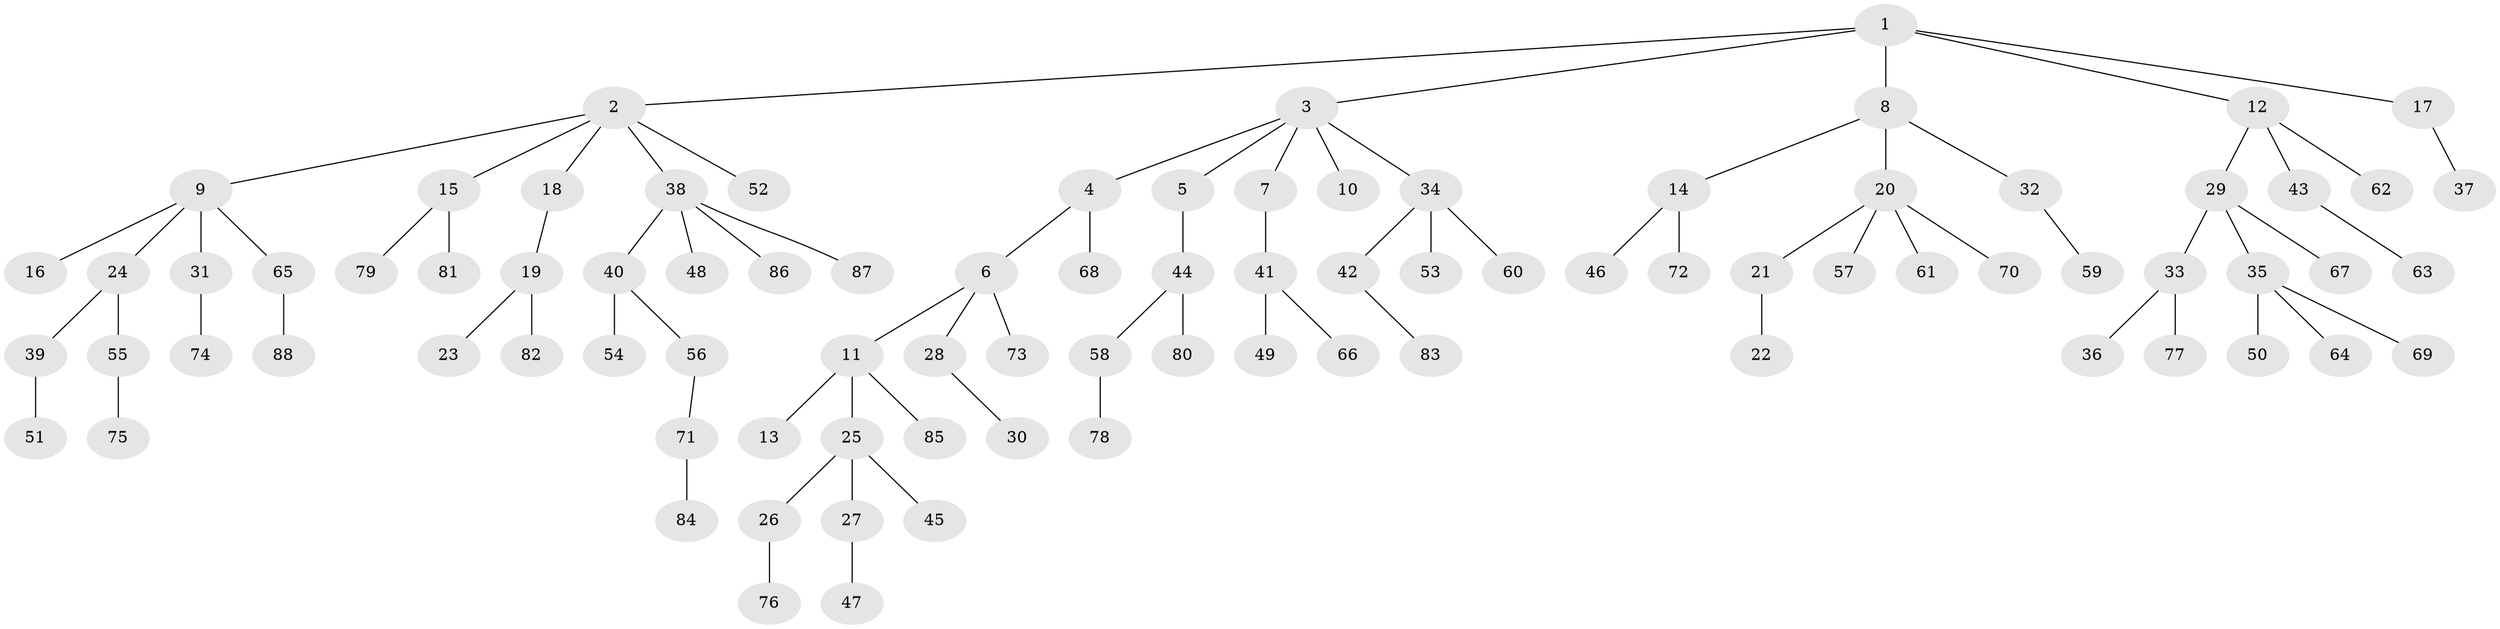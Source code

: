 // coarse degree distribution, {2: 0.25, 5: 0.045454545454545456, 7: 0.022727272727272728, 1: 0.5, 3: 0.1590909090909091, 4: 0.022727272727272728}
// Generated by graph-tools (version 1.1) at 2025/37/03/04/25 23:37:19]
// undirected, 88 vertices, 87 edges
graph export_dot {
  node [color=gray90,style=filled];
  1;
  2;
  3;
  4;
  5;
  6;
  7;
  8;
  9;
  10;
  11;
  12;
  13;
  14;
  15;
  16;
  17;
  18;
  19;
  20;
  21;
  22;
  23;
  24;
  25;
  26;
  27;
  28;
  29;
  30;
  31;
  32;
  33;
  34;
  35;
  36;
  37;
  38;
  39;
  40;
  41;
  42;
  43;
  44;
  45;
  46;
  47;
  48;
  49;
  50;
  51;
  52;
  53;
  54;
  55;
  56;
  57;
  58;
  59;
  60;
  61;
  62;
  63;
  64;
  65;
  66;
  67;
  68;
  69;
  70;
  71;
  72;
  73;
  74;
  75;
  76;
  77;
  78;
  79;
  80;
  81;
  82;
  83;
  84;
  85;
  86;
  87;
  88;
  1 -- 2;
  1 -- 3;
  1 -- 8;
  1 -- 12;
  1 -- 17;
  2 -- 9;
  2 -- 15;
  2 -- 18;
  2 -- 38;
  2 -- 52;
  3 -- 4;
  3 -- 5;
  3 -- 7;
  3 -- 10;
  3 -- 34;
  4 -- 6;
  4 -- 68;
  5 -- 44;
  6 -- 11;
  6 -- 28;
  6 -- 73;
  7 -- 41;
  8 -- 14;
  8 -- 20;
  8 -- 32;
  9 -- 16;
  9 -- 24;
  9 -- 31;
  9 -- 65;
  11 -- 13;
  11 -- 25;
  11 -- 85;
  12 -- 29;
  12 -- 43;
  12 -- 62;
  14 -- 46;
  14 -- 72;
  15 -- 79;
  15 -- 81;
  17 -- 37;
  18 -- 19;
  19 -- 23;
  19 -- 82;
  20 -- 21;
  20 -- 57;
  20 -- 61;
  20 -- 70;
  21 -- 22;
  24 -- 39;
  24 -- 55;
  25 -- 26;
  25 -- 27;
  25 -- 45;
  26 -- 76;
  27 -- 47;
  28 -- 30;
  29 -- 33;
  29 -- 35;
  29 -- 67;
  31 -- 74;
  32 -- 59;
  33 -- 36;
  33 -- 77;
  34 -- 42;
  34 -- 53;
  34 -- 60;
  35 -- 50;
  35 -- 64;
  35 -- 69;
  38 -- 40;
  38 -- 48;
  38 -- 86;
  38 -- 87;
  39 -- 51;
  40 -- 54;
  40 -- 56;
  41 -- 49;
  41 -- 66;
  42 -- 83;
  43 -- 63;
  44 -- 58;
  44 -- 80;
  55 -- 75;
  56 -- 71;
  58 -- 78;
  65 -- 88;
  71 -- 84;
}
